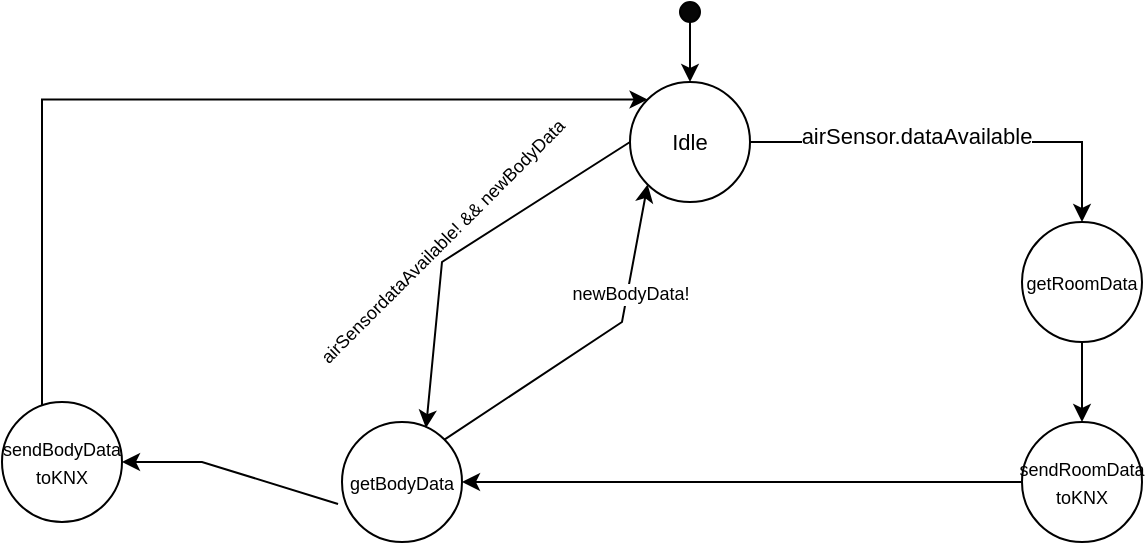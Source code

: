 <mxfile version="16.4.0" type="device"><diagram id="s_lENm65F5Obfvt1bzzs" name="Page-1"><mxGraphModel dx="946" dy="672" grid="1" gridSize="10" guides="1" tooltips="1" connect="1" arrows="1" fold="1" page="1" pageScale="1" pageWidth="827" pageHeight="1169" math="0" shadow="0"><root><mxCell id="0"/><mxCell id="1" parent="0"/><mxCell id="sfz4bIz3Cc0v2ac-gRIJ-1" style="edgeStyle=orthogonalEdgeStyle;rounded=0;orthogonalLoop=1;jettySize=auto;html=1;entryX=0.5;entryY=0;entryDx=0;entryDy=0;fontSize=11;" edge="1" parent="1" source="sfz4bIz3Cc0v2ac-gRIJ-3" target="sfz4bIz3Cc0v2ac-gRIJ-5"><mxGeometry relative="1" as="geometry"/></mxCell><mxCell id="sfz4bIz3Cc0v2ac-gRIJ-2" value="airSensor.dataAvailable" style="edgeLabel;html=1;align=center;verticalAlign=middle;resizable=0;points=[];fontSize=11;" vertex="1" connectable="0" parent="sfz4bIz3Cc0v2ac-gRIJ-1"><mxGeometry x="-0.2" y="3" relative="1" as="geometry"><mxPoint as="offset"/></mxGeometry></mxCell><mxCell id="sfz4bIz3Cc0v2ac-gRIJ-3" value="Idle" style="ellipse;whiteSpace=wrap;html=1;aspect=fixed;fontSize=11;strokeWidth=1;" vertex="1" parent="1"><mxGeometry x="434" y="120" width="60" height="60" as="geometry"/></mxCell><mxCell id="sfz4bIz3Cc0v2ac-gRIJ-4" style="edgeStyle=orthogonalEdgeStyle;rounded=0;orthogonalLoop=1;jettySize=auto;html=1;fontSize=11;" edge="1" parent="1" source="sfz4bIz3Cc0v2ac-gRIJ-5" target="sfz4bIz3Cc0v2ac-gRIJ-7"><mxGeometry relative="1" as="geometry"/></mxCell><mxCell id="sfz4bIz3Cc0v2ac-gRIJ-5" value="&lt;font style=&quot;font-size: 9px&quot;&gt;getRoomData&lt;/font&gt;" style="ellipse;whiteSpace=wrap;html=1;aspect=fixed;fontSize=11;strokeWidth=1;" vertex="1" parent="1"><mxGeometry x="630" y="190" width="60" height="60" as="geometry"/></mxCell><mxCell id="sfz4bIz3Cc0v2ac-gRIJ-6" style="edgeStyle=orthogonalEdgeStyle;rounded=0;orthogonalLoop=1;jettySize=auto;html=1;fontSize=11;exitX=0;exitY=0.5;exitDx=0;exitDy=0;entryX=1;entryY=0.5;entryDx=0;entryDy=0;" edge="1" parent="1" source="sfz4bIz3Cc0v2ac-gRIJ-7" target="sfz4bIz3Cc0v2ac-gRIJ-8"><mxGeometry relative="1" as="geometry"><mxPoint x="390" y="230" as="targetPoint"/><Array as="points"><mxPoint x="350" y="320"/></Array></mxGeometry></mxCell><mxCell id="sfz4bIz3Cc0v2ac-gRIJ-7" value="&lt;font style=&quot;font-size: 9px&quot;&gt;sendRoomData&lt;br&gt;toKNX&lt;/font&gt;" style="ellipse;whiteSpace=wrap;html=1;aspect=fixed;fontSize=11;strokeWidth=1;" vertex="1" parent="1"><mxGeometry x="630" y="290" width="60" height="60" as="geometry"/></mxCell><mxCell id="sfz4bIz3Cc0v2ac-gRIJ-8" value="&lt;font style=&quot;font-size: 9px&quot;&gt;getBodyData&lt;/font&gt;" style="ellipse;whiteSpace=wrap;html=1;aspect=fixed;fontSize=11;strokeWidth=1;" vertex="1" parent="1"><mxGeometry x="290" y="290" width="60" height="60" as="geometry"/></mxCell><mxCell id="sfz4bIz3Cc0v2ac-gRIJ-9" style="edgeStyle=orthogonalEdgeStyle;rounded=0;orthogonalLoop=1;jettySize=auto;html=1;fontSize=11;entryX=0;entryY=0;entryDx=0;entryDy=0;" edge="1" parent="1" source="sfz4bIz3Cc0v2ac-gRIJ-10" target="sfz4bIz3Cc0v2ac-gRIJ-3"><mxGeometry relative="1" as="geometry"><mxPoint x="324" y="130" as="targetPoint"/><Array as="points"><mxPoint x="140" y="310"/><mxPoint x="140" y="129"/></Array></mxGeometry></mxCell><mxCell id="sfz4bIz3Cc0v2ac-gRIJ-10" value="&lt;font style=&quot;font-size: 9px&quot;&gt;sendBodyData&lt;br&gt;toKNX&lt;/font&gt;" style="ellipse;whiteSpace=wrap;html=1;aspect=fixed;fontSize=11;strokeWidth=1;" vertex="1" parent="1"><mxGeometry x="120" y="280" width="60" height="60" as="geometry"/></mxCell><mxCell id="sfz4bIz3Cc0v2ac-gRIJ-11" style="edgeStyle=orthogonalEdgeStyle;rounded=0;orthogonalLoop=1;jettySize=auto;html=1;entryX=0.5;entryY=0;entryDx=0;entryDy=0;fontSize=11;" edge="1" parent="1" source="sfz4bIz3Cc0v2ac-gRIJ-12" target="sfz4bIz3Cc0v2ac-gRIJ-3"><mxGeometry relative="1" as="geometry"/></mxCell><mxCell id="sfz4bIz3Cc0v2ac-gRIJ-12" value="" style="ellipse;whiteSpace=wrap;html=1;aspect=fixed;fontSize=11;strokeWidth=1;fillColor=#050505;" vertex="1" parent="1"><mxGeometry x="459" y="80" width="10" height="10" as="geometry"/></mxCell><mxCell id="sfz4bIz3Cc0v2ac-gRIJ-13" value="" style="endArrow=classic;html=1;rounded=0;fontSize=11;entryX=0;entryY=1;entryDx=0;entryDy=0;exitX=1;exitY=0;exitDx=0;exitDy=0;" edge="1" parent="1" source="sfz4bIz3Cc0v2ac-gRIJ-8" target="sfz4bIz3Cc0v2ac-gRIJ-3"><mxGeometry width="50" height="50" relative="1" as="geometry"><mxPoint x="378" y="210" as="sourcePoint"/><mxPoint x="428" y="160" as="targetPoint"/><Array as="points"><mxPoint x="430" y="240"/></Array></mxGeometry></mxCell><mxCell id="sfz4bIz3Cc0v2ac-gRIJ-14" value="newBodyData!" style="edgeLabel;html=1;align=center;verticalAlign=middle;resizable=0;points=[];fontSize=9;" vertex="1" connectable="0" parent="sfz4bIz3Cc0v2ac-gRIJ-13"><mxGeometry x="0.371" y="-1" relative="1" as="geometry"><mxPoint as="offset"/></mxGeometry></mxCell><mxCell id="sfz4bIz3Cc0v2ac-gRIJ-15" value="" style="endArrow=classic;html=1;rounded=0;fontSize=11;entryX=1;entryY=0.5;entryDx=0;entryDy=0;exitX=-0.033;exitY=0.683;exitDx=0;exitDy=0;exitPerimeter=0;" edge="1" parent="1" source="sfz4bIz3Cc0v2ac-gRIJ-8" target="sfz4bIz3Cc0v2ac-gRIJ-10"><mxGeometry width="50" height="50" relative="1" as="geometry"><mxPoint x="344" y="250" as="sourcePoint"/><mxPoint x="314" y="280" as="targetPoint"/><Array as="points"><mxPoint x="220" y="310"/></Array></mxGeometry></mxCell><mxCell id="sfz4bIz3Cc0v2ac-gRIJ-16" value="" style="endArrow=classic;html=1;rounded=0;fontSize=11;entryX=0.7;entryY=0.05;entryDx=0;entryDy=0;exitX=0;exitY=0.5;exitDx=0;exitDy=0;entryPerimeter=0;" edge="1" parent="1" source="sfz4bIz3Cc0v2ac-gRIJ-3" target="sfz4bIz3Cc0v2ac-gRIJ-8"><mxGeometry width="50" height="50" relative="1" as="geometry"><mxPoint x="314" y="190" as="sourcePoint"/><mxPoint x="364" y="140" as="targetPoint"/><Array as="points"><mxPoint x="340" y="210"/></Array></mxGeometry></mxCell><mxCell id="sfz4bIz3Cc0v2ac-gRIJ-17" value="airSensordataAvailable! &amp;amp;&amp;amp; newBodyData" style="edgeLabel;html=1;align=center;verticalAlign=middle;resizable=0;points=[];fontSize=9;rotation=-45;" vertex="1" connectable="0" parent="sfz4bIz3Cc0v2ac-gRIJ-16"><mxGeometry x="0.372" y="-1" relative="1" as="geometry"><mxPoint x="3" y="-32" as="offset"/></mxGeometry></mxCell></root></mxGraphModel></diagram></mxfile>